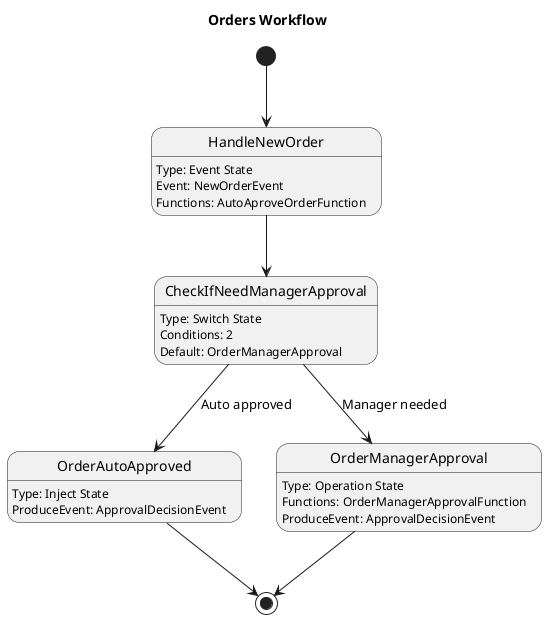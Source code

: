@startuml
title Orders Workflow
skinparam backgroundColor White
skinparam state {
  StartColor Green
  EndColor Red
}
[*] --> HandleNewOrder
HandleNewOrder : Type: Event State
HandleNewOrder : Event: NewOrderEvent
HandleNewOrder : Functions: AutoAproveOrderFunction


HandleNewOrder --> CheckIfNeedManagerApproval
CheckIfNeedManagerApproval: Type: Switch State
CheckIfNeedManagerApproval: Conditions: 2
CheckIfNeedManagerApproval: Default: OrderManagerApproval
CheckIfNeedManagerApproval --> OrderAutoApproved : Auto approved
CheckIfNeedManagerApproval --> OrderManagerApproval : Manager needed

OrderAutoApproved : Type: Inject State
OrderAutoApproved : ProduceEvent: ApprovalDecisionEvent
OrderManagerApproval : Type: Operation State
OrderManagerApproval : Functions: OrderManagerApprovalFunction
OrderManagerApproval : ProduceEvent: ApprovalDecisionEvent

OrderAutoApproved --> [*]
OrderManagerApproval --> [*]
@enduml